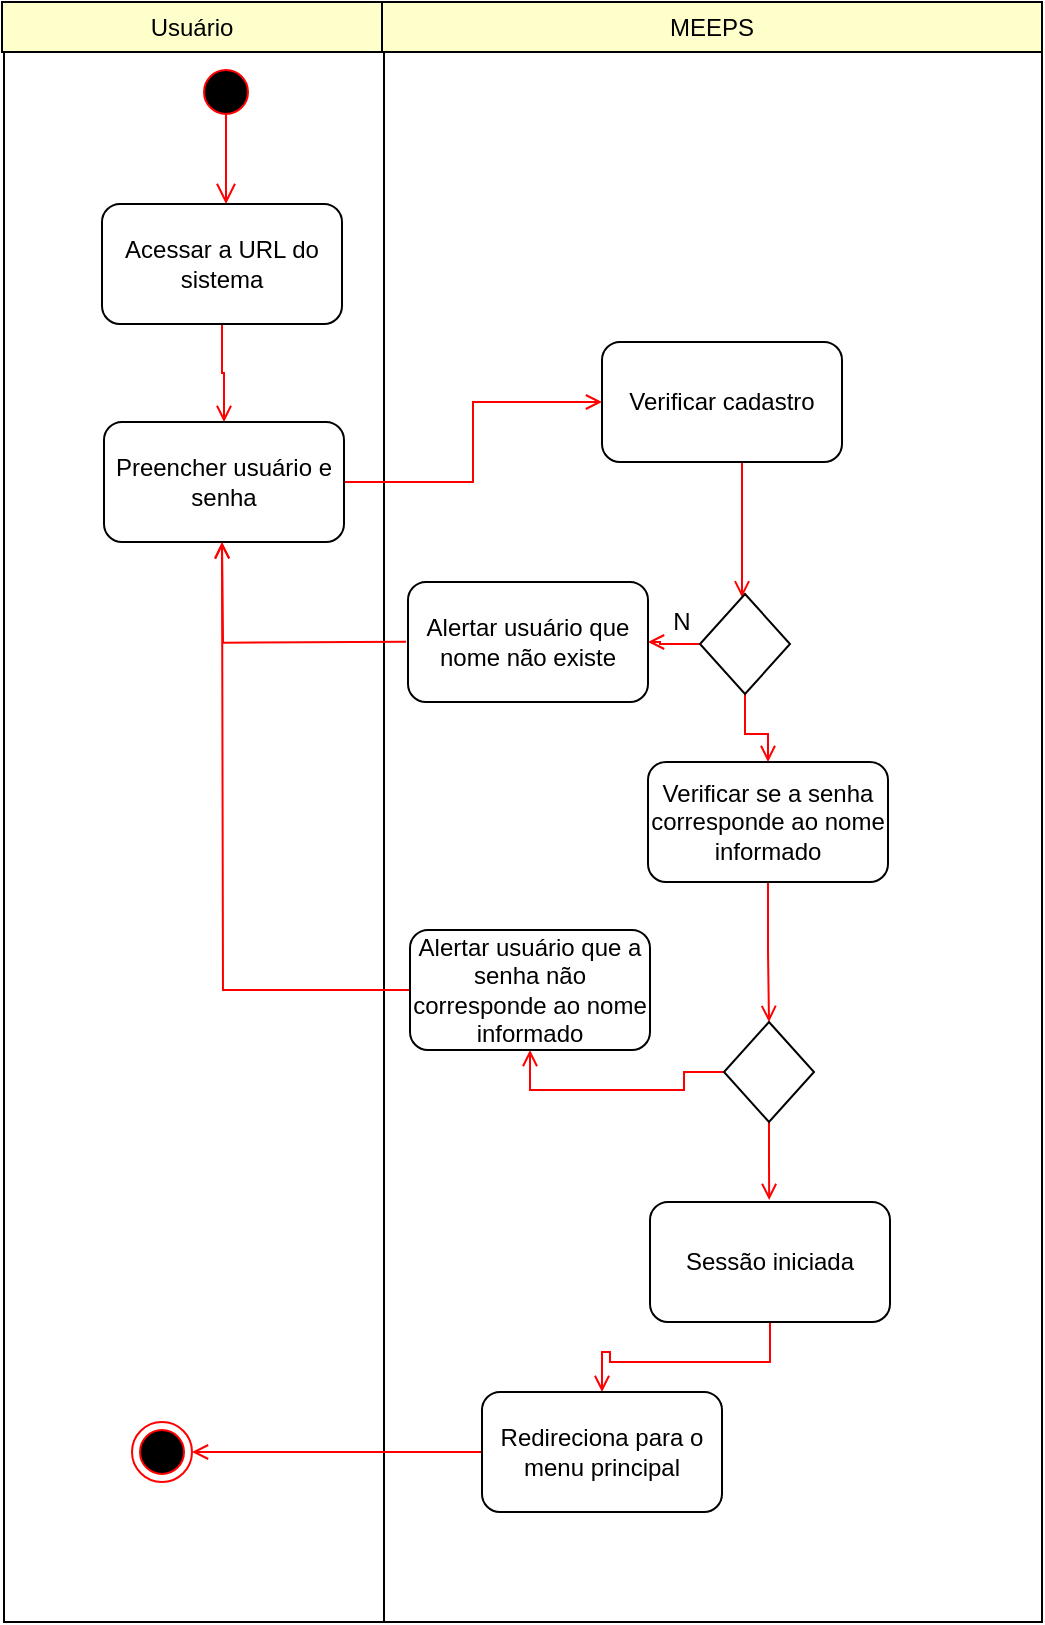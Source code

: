 <mxfile version="11.3.1" pages="1"><diagram id="pEvO3yivW7kbDaNzguWj" name="Page-1"><mxGraphModel dx="1656" dy="881" grid="1" gridSize="10" guides="1" tooltips="1" connect="1" arrows="1" fold="1" page="1" pageScale="1" pageWidth="827" pageHeight="1169" math="0" shadow="0"><root><mxCell id="0"/><mxCell id="1" parent="0"/><mxCell id="Yyd2xn2CKn9gwEadEKgY-5" value="" style="rounded=0;whiteSpace=wrap;html=1;" parent="1" vertex="1"><mxGeometry x="410" y="85" width="330" height="785" as="geometry"/></mxCell><mxCell id="Yyd2xn2CKn9gwEadEKgY-6" value="" style="rounded=0;whiteSpace=wrap;html=1;" parent="1" vertex="1"><mxGeometry x="221" y="85" width="190" height="785" as="geometry"/></mxCell><mxCell id="Yyd2xn2CKn9gwEadEKgY-11" value="" style="ellipse;html=1;shape=endState;fillColor=#000000;strokeColor=#ff0000;" parent="1" vertex="1"><mxGeometry x="285" y="770" width="30" height="30" as="geometry"/></mxCell><mxCell id="Yyd2xn2CKn9gwEadEKgY-12" value="Usuário" style="rounded=0;whiteSpace=wrap;html=1;strokeColor=#000000;fillColor=#FFFFCC;" parent="1" vertex="1"><mxGeometry x="220" y="60" width="190" height="25" as="geometry"/></mxCell><mxCell id="Yyd2xn2CKn9gwEadEKgY-13" value="MEEPS" style="rounded=0;whiteSpace=wrap;html=1;strokeColor=#000000;fillColor=#FFFFCC;" parent="1" vertex="1"><mxGeometry x="410" y="60" width="330" height="25" as="geometry"/></mxCell><mxCell id="Yyd2xn2CKn9gwEadEKgY-14" value="" style="ellipse;html=1;shape=startState;fillColor=#000000;strokeColor=#ff0000;" parent="1" vertex="1"><mxGeometry x="317" y="90" width="30" height="30" as="geometry"/></mxCell><mxCell id="Yyd2xn2CKn9gwEadEKgY-15" value="" style="edgeStyle=orthogonalEdgeStyle;html=1;verticalAlign=bottom;endArrow=open;endSize=8;strokeColor=#ff0000;" parent="1" edge="1"><mxGeometry relative="1" as="geometry"><mxPoint x="332" y="161" as="targetPoint"/><mxPoint x="332" y="116" as="sourcePoint"/></mxGeometry></mxCell><mxCell id="_hfbRnzETP2NVC9qwl7s-3" value="" style="edgeStyle=orthogonalEdgeStyle;rounded=0;orthogonalLoop=1;jettySize=auto;html=1;strokeColor=#FF0000;endArrow=open;endFill=0;" edge="1" parent="1" source="Yyd2xn2CKn9gwEadEKgY-16" target="_hfbRnzETP2NVC9qwl7s-1"><mxGeometry relative="1" as="geometry"/></mxCell><mxCell id="Yyd2xn2CKn9gwEadEKgY-16" value="Acessar a URL do sistema" style="rounded=1;whiteSpace=wrap;html=1;" parent="1" vertex="1"><mxGeometry x="270" y="161" width="120" height="60" as="geometry"/></mxCell><mxCell id="_hfbRnzETP2NVC9qwl7s-10" style="edgeStyle=orthogonalEdgeStyle;rounded=0;orthogonalLoop=1;jettySize=auto;html=1;strokeColor=#FF0000;endArrow=open;endFill=0;" edge="1" parent="1" source="_hfbRnzETP2NVC9qwl7s-1" target="_hfbRnzETP2NVC9qwl7s-2"><mxGeometry relative="1" as="geometry"/></mxCell><mxCell id="_hfbRnzETP2NVC9qwl7s-1" value="Preencher usuário e senha" style="rounded=1;whiteSpace=wrap;html=1;" vertex="1" parent="1"><mxGeometry x="271" y="270" width="120" height="60" as="geometry"/></mxCell><mxCell id="_hfbRnzETP2NVC9qwl7s-11" value="" style="edgeStyle=orthogonalEdgeStyle;rounded=0;orthogonalLoop=1;jettySize=auto;html=1;strokeColor=#FF0000;endArrow=open;endFill=0;" edge="1" parent="1" source="_hfbRnzETP2NVC9qwl7s-2" target="_hfbRnzETP2NVC9qwl7s-4"><mxGeometry relative="1" as="geometry"><Array as="points"><mxPoint x="590" y="350"/><mxPoint x="590" y="350"/></Array></mxGeometry></mxCell><mxCell id="_hfbRnzETP2NVC9qwl7s-2" value="Verificar cadastro" style="rounded=1;whiteSpace=wrap;html=1;" vertex="1" parent="1"><mxGeometry x="520" y="230" width="120" height="60" as="geometry"/></mxCell><mxCell id="_hfbRnzETP2NVC9qwl7s-13" value="" style="edgeStyle=orthogonalEdgeStyle;rounded=0;orthogonalLoop=1;jettySize=auto;html=1;strokeColor=#FF0000;endArrow=open;endFill=0;" edge="1" parent="1" source="_hfbRnzETP2NVC9qwl7s-4" target="_hfbRnzETP2NVC9qwl7s-12"><mxGeometry relative="1" as="geometry"/></mxCell><mxCell id="_hfbRnzETP2NVC9qwl7s-17" value="" style="edgeStyle=orthogonalEdgeStyle;rounded=0;orthogonalLoop=1;jettySize=auto;html=1;strokeColor=#FF0000;endArrow=open;endFill=0;" edge="1" parent="1" source="_hfbRnzETP2NVC9qwl7s-4" target="_hfbRnzETP2NVC9qwl7s-16"><mxGeometry relative="1" as="geometry"/></mxCell><mxCell id="_hfbRnzETP2NVC9qwl7s-4" value="" style="rhombus;whiteSpace=wrap;html=1;" vertex="1" parent="1"><mxGeometry x="569" y="356" width="45" height="50" as="geometry"/></mxCell><mxCell id="_hfbRnzETP2NVC9qwl7s-21" style="edgeStyle=orthogonalEdgeStyle;rounded=0;orthogonalLoop=1;jettySize=auto;html=1;entryX=0.5;entryY=1;entryDx=0;entryDy=0;strokeColor=#FF0000;endArrow=open;endFill=0;" edge="1" parent="1"><mxGeometry relative="1" as="geometry"><mxPoint x="422.0" y="379.862" as="sourcePoint"/><mxPoint x="330" y="330.207" as="targetPoint"/></mxGeometry></mxCell><mxCell id="_hfbRnzETP2NVC9qwl7s-12" value="Alertar usuário que nome não existe" style="rounded=1;whiteSpace=wrap;html=1;" vertex="1" parent="1"><mxGeometry x="423" y="350" width="120" height="60" as="geometry"/></mxCell><mxCell id="_hfbRnzETP2NVC9qwl7s-15" value="N" style="text;html=1;strokeColor=none;fillColor=none;align=center;verticalAlign=middle;whiteSpace=wrap;rounded=0;" vertex="1" parent="1"><mxGeometry x="540" y="360" width="40" height="20" as="geometry"/></mxCell><mxCell id="_hfbRnzETP2NVC9qwl7s-20" value="" style="edgeStyle=orthogonalEdgeStyle;rounded=0;orthogonalLoop=1;jettySize=auto;html=1;strokeColor=#FF0000;endArrow=open;endFill=0;" edge="1" parent="1" source="_hfbRnzETP2NVC9qwl7s-16" target="_hfbRnzETP2NVC9qwl7s-19"><mxGeometry relative="1" as="geometry"/></mxCell><mxCell id="_hfbRnzETP2NVC9qwl7s-16" value="Verificar se a senha corresponde ao nome informado" style="rounded=1;whiteSpace=wrap;html=1;" vertex="1" parent="1"><mxGeometry x="543" y="440" width="120" height="60" as="geometry"/></mxCell><mxCell id="_hfbRnzETP2NVC9qwl7s-23" value="" style="edgeStyle=orthogonalEdgeStyle;rounded=0;orthogonalLoop=1;jettySize=auto;html=1;strokeColor=#FF0000;endArrow=open;endFill=0;" edge="1" parent="1" source="_hfbRnzETP2NVC9qwl7s-19"><mxGeometry relative="1" as="geometry"><mxPoint x="603.588" y="659.0" as="targetPoint"/></mxGeometry></mxCell><mxCell id="_hfbRnzETP2NVC9qwl7s-29" style="edgeStyle=orthogonalEdgeStyle;rounded=0;orthogonalLoop=1;jettySize=auto;html=1;entryX=0.5;entryY=1;entryDx=0;entryDy=0;strokeColor=#FF0000;endArrow=open;endFill=0;" edge="1" parent="1" source="_hfbRnzETP2NVC9qwl7s-19" target="_hfbRnzETP2NVC9qwl7s-26"><mxGeometry relative="1" as="geometry"/></mxCell><mxCell id="_hfbRnzETP2NVC9qwl7s-19" value="" style="rhombus;whiteSpace=wrap;html=1;" vertex="1" parent="1"><mxGeometry x="581" y="570" width="45" height="50" as="geometry"/></mxCell><mxCell id="_hfbRnzETP2NVC9qwl7s-35" style="edgeStyle=orthogonalEdgeStyle;rounded=0;orthogonalLoop=1;jettySize=auto;html=1;strokeColor=#FF0000;endArrow=open;endFill=0;" edge="1" parent="1" source="_hfbRnzETP2NVC9qwl7s-25" target="_hfbRnzETP2NVC9qwl7s-32"><mxGeometry relative="1" as="geometry"/></mxCell><mxCell id="_hfbRnzETP2NVC9qwl7s-25" value="Sessão iniciada" style="rounded=1;whiteSpace=wrap;html=1;" vertex="1" parent="1"><mxGeometry x="544" y="660" width="120" height="60" as="geometry"/></mxCell><mxCell id="_hfbRnzETP2NVC9qwl7s-30" style="edgeStyle=orthogonalEdgeStyle;rounded=0;orthogonalLoop=1;jettySize=auto;html=1;strokeColor=#FF0000;endArrow=open;endFill=0;" edge="1" parent="1" source="_hfbRnzETP2NVC9qwl7s-26"><mxGeometry relative="1" as="geometry"><mxPoint x="330" y="330" as="targetPoint"/></mxGeometry></mxCell><mxCell id="_hfbRnzETP2NVC9qwl7s-26" value="Alertar usuário que a senha não corresponde ao nome informado" style="rounded=1;whiteSpace=wrap;html=1;" vertex="1" parent="1"><mxGeometry x="424" y="524" width="120" height="60" as="geometry"/></mxCell><mxCell id="_hfbRnzETP2NVC9qwl7s-34" style="edgeStyle=orthogonalEdgeStyle;rounded=0;orthogonalLoop=1;jettySize=auto;html=1;entryX=1;entryY=0.5;entryDx=0;entryDy=0;strokeColor=#FF0000;endArrow=open;endFill=0;" edge="1" parent="1" source="_hfbRnzETP2NVC9qwl7s-32" target="Yyd2xn2CKn9gwEadEKgY-11"><mxGeometry relative="1" as="geometry"/></mxCell><mxCell id="_hfbRnzETP2NVC9qwl7s-32" value="Redireciona para o menu principal" style="rounded=1;whiteSpace=wrap;html=1;" vertex="1" parent="1"><mxGeometry x="460" y="755" width="120" height="60" as="geometry"/></mxCell></root></mxGraphModel></diagram></mxfile>